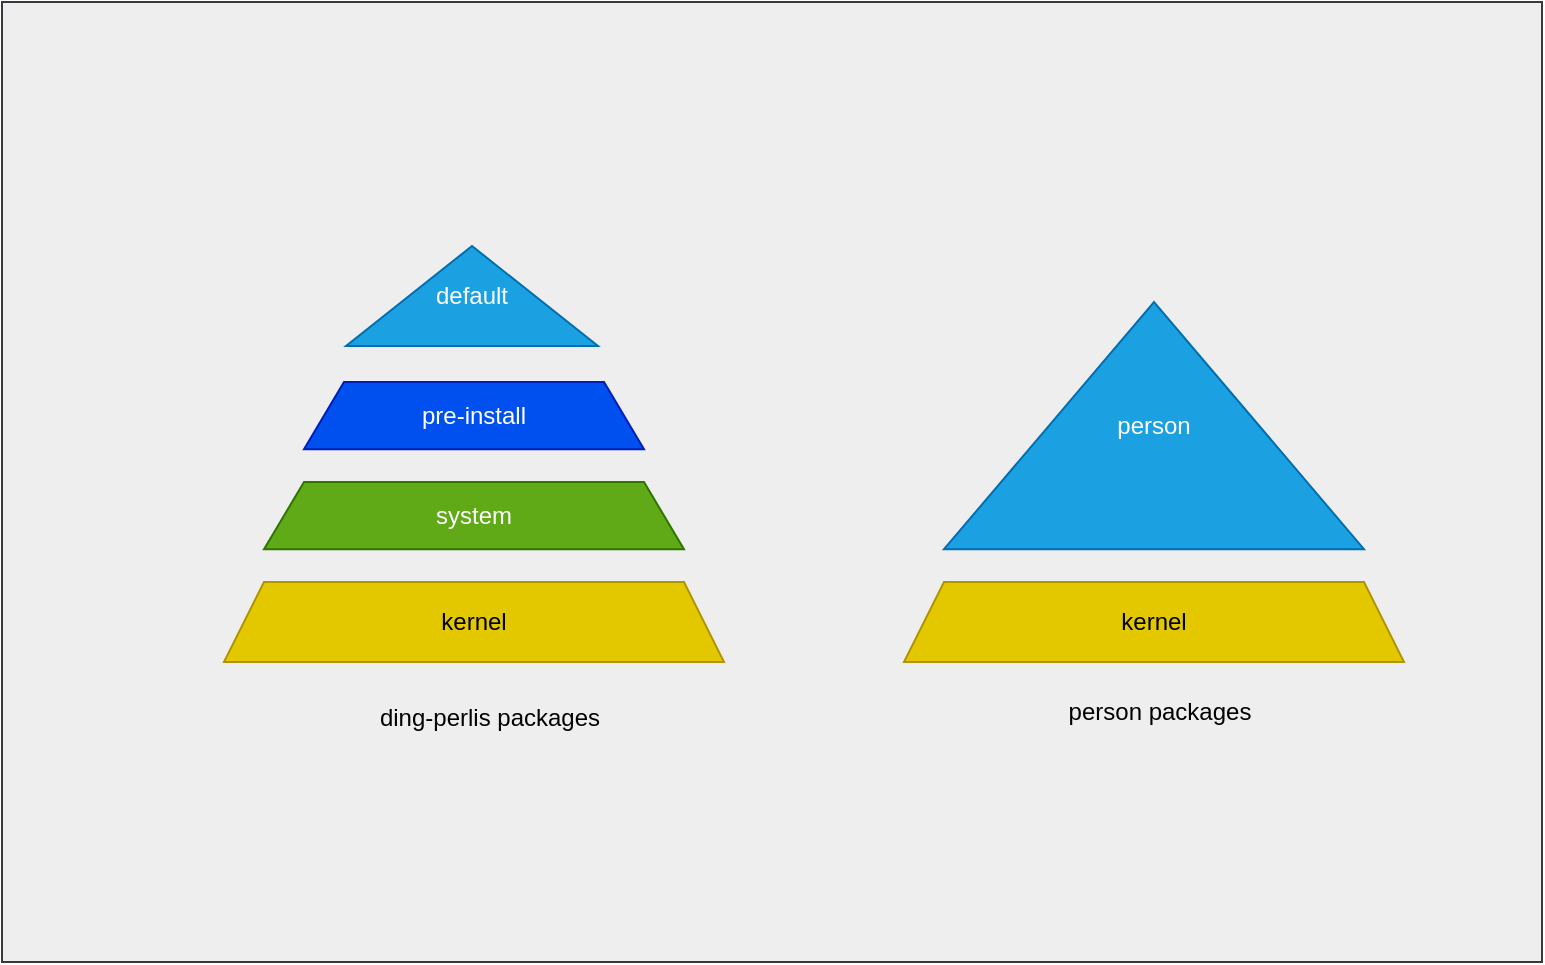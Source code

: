 <mxfile version="21.3.7" type="github">
  <diagram name="第 1 页" id="WUPZJ9PycZ2-a5WyB6h6">
    <mxGraphModel dx="1209" dy="616" grid="1" gridSize="10" guides="1" tooltips="1" connect="1" arrows="1" fold="1" page="1" pageScale="1" pageWidth="827" pageHeight="1169" math="0" shadow="0">
      <root>
        <mxCell id="0" />
        <mxCell id="1" parent="0" />
        <mxCell id="BbeRD6Kw_-pH-3lA_N95-14" value="" style="rounded=0;whiteSpace=wrap;html=1;fillColor=#eeeeee;strokeColor=#36393d;" vertex="1" parent="1">
          <mxGeometry x="29" y="50" width="770" height="480" as="geometry" />
        </mxCell>
        <mxCell id="BbeRD6Kw_-pH-3lA_N95-1" value="kernel" style="shape=trapezoid;perimeter=trapezoidPerimeter;whiteSpace=wrap;html=1;fixedSize=1;fillColor=#e3c800;fontColor=#000000;strokeColor=#B09500;" vertex="1" parent="1">
          <mxGeometry x="140" y="340" width="250" height="40" as="geometry" />
        </mxCell>
        <mxCell id="BbeRD6Kw_-pH-3lA_N95-2" value="system" style="shape=trapezoid;perimeter=trapezoidPerimeter;whiteSpace=wrap;html=1;fixedSize=1;fillColor=#60a917;fontColor=#ffffff;strokeColor=#2D7600;" vertex="1" parent="1">
          <mxGeometry x="160" y="290" width="210" height="33.6" as="geometry" />
        </mxCell>
        <mxCell id="BbeRD6Kw_-pH-3lA_N95-4" value="pre-install" style="shape=trapezoid;perimeter=trapezoidPerimeter;whiteSpace=wrap;html=1;fixedSize=1;fillColor=#0050ef;fontColor=#ffffff;strokeColor=#001DBC;" vertex="1" parent="1">
          <mxGeometry x="180" y="240" width="170" height="33.6" as="geometry" />
        </mxCell>
        <mxCell id="BbeRD6Kw_-pH-3lA_N95-6" value="default" style="triangle;whiteSpace=wrap;html=1;direction=north;fillColor=#1ba1e2;fontColor=#ffffff;strokeColor=#006EAF;" vertex="1" parent="1">
          <mxGeometry x="201" y="172" width="126" height="50" as="geometry" />
        </mxCell>
        <mxCell id="BbeRD6Kw_-pH-3lA_N95-7" value="kernel" style="shape=trapezoid;perimeter=trapezoidPerimeter;whiteSpace=wrap;html=1;fixedSize=1;fillColor=#e3c800;fontColor=#000000;strokeColor=#B09500;" vertex="1" parent="1">
          <mxGeometry x="480" y="340" width="250" height="40" as="geometry" />
        </mxCell>
        <mxCell id="BbeRD6Kw_-pH-3lA_N95-11" value="person" style="triangle;whiteSpace=wrap;html=1;direction=north;fillColor=#1ba1e2;fontColor=#ffffff;strokeColor=#006EAF;" vertex="1" parent="1">
          <mxGeometry x="500" y="200" width="210" height="123.6" as="geometry" />
        </mxCell>
        <mxCell id="BbeRD6Kw_-pH-3lA_N95-12" value="ding-perlis packages" style="text;html=1;strokeColor=none;fillColor=none;align=center;verticalAlign=middle;whiteSpace=wrap;rounded=0;" vertex="1" parent="1">
          <mxGeometry x="205" y="393" width="136" height="30" as="geometry" />
        </mxCell>
        <mxCell id="BbeRD6Kw_-pH-3lA_N95-13" value="person packages" style="text;html=1;strokeColor=none;fillColor=none;align=center;verticalAlign=middle;whiteSpace=wrap;rounded=0;" vertex="1" parent="1">
          <mxGeometry x="540" y="390" width="136" height="30" as="geometry" />
        </mxCell>
      </root>
    </mxGraphModel>
  </diagram>
</mxfile>
